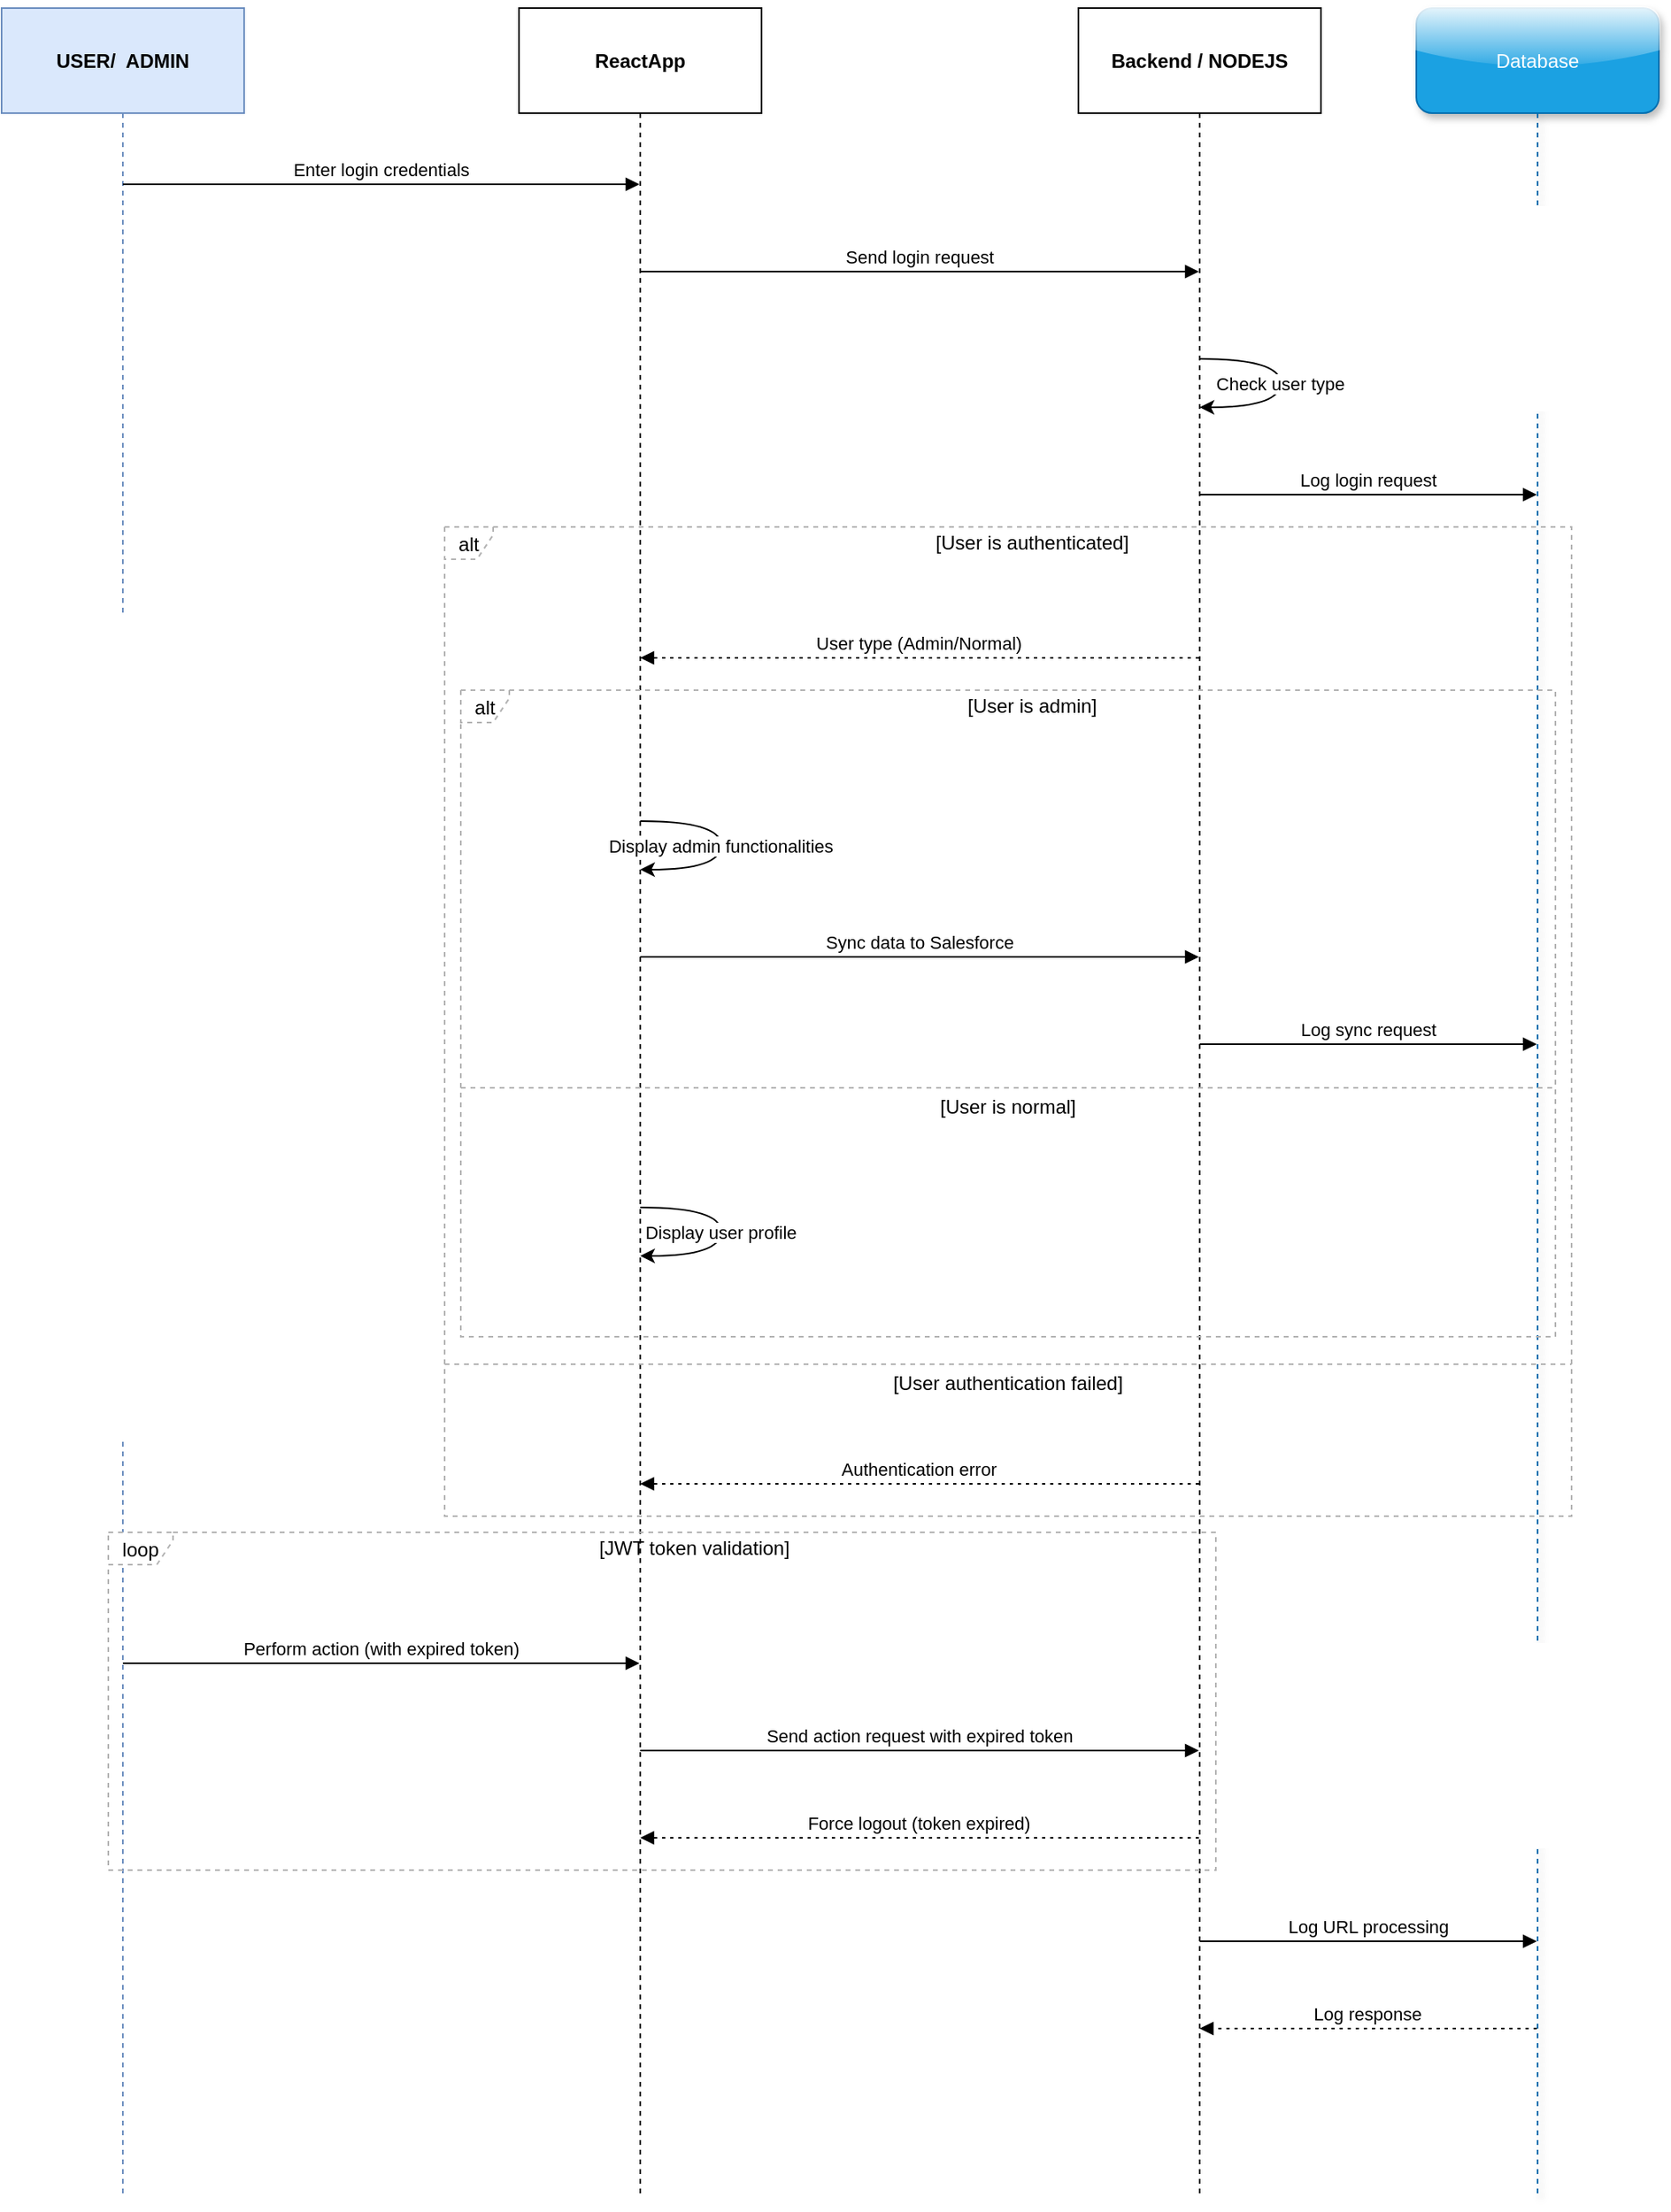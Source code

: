 <mxfile version="24.2.2" type="github">
  <diagram id="C5RBs43oDa-KdzZeNtuy" name="Page-1">
    <mxGraphModel dx="1434" dy="772" grid="1" gridSize="10" guides="1" tooltips="1" connect="1" arrows="1" fold="1" page="1" pageScale="1" pageWidth="827" pageHeight="1169" math="0" shadow="0">
      <root>
        <mxCell id="WIyWlLk6GJQsqaUBKTNV-0" />
        <mxCell id="WIyWlLk6GJQsqaUBKTNV-1" parent="WIyWlLk6GJQsqaUBKTNV-0" />
        <mxCell id="RDx9U8Zktr910mlL7_Or-270" value="USER/  ADMIN" style="shape=umlLifeline;perimeter=lifelinePerimeter;whiteSpace=wrap;container=1;dropTarget=0;collapsible=0;recursiveResize=0;outlineConnect=0;portConstraint=eastwest;newEdgeStyle={&quot;edgeStyle&quot;:&quot;elbowEdgeStyle&quot;,&quot;elbow&quot;:&quot;vertical&quot;,&quot;curved&quot;:0,&quot;rounded&quot;:0};size=65;fillColor=#dae8fc;strokeColor=#6c8ebf;fontStyle=1" vertex="1" parent="WIyWlLk6GJQsqaUBKTNV-1">
          <mxGeometry x="19" y="140" width="150" height="1355" as="geometry" />
        </mxCell>
        <mxCell id="RDx9U8Zktr910mlL7_Or-271" value="ReactApp" style="shape=umlLifeline;perimeter=lifelinePerimeter;whiteSpace=wrap;container=1;dropTarget=0;collapsible=0;recursiveResize=0;outlineConnect=0;portConstraint=eastwest;newEdgeStyle={&quot;edgeStyle&quot;:&quot;elbowEdgeStyle&quot;,&quot;elbow&quot;:&quot;vertical&quot;,&quot;curved&quot;:0,&quot;rounded&quot;:0};size=65;fontStyle=1" vertex="1" parent="WIyWlLk6GJQsqaUBKTNV-1">
          <mxGeometry x="339" y="140" width="150" height="1355" as="geometry" />
        </mxCell>
        <mxCell id="RDx9U8Zktr910mlL7_Or-272" value="Backend / NODEJS" style="shape=umlLifeline;perimeter=lifelinePerimeter;whiteSpace=wrap;container=1;dropTarget=0;collapsible=0;recursiveResize=0;outlineConnect=0;portConstraint=eastwest;newEdgeStyle={&quot;edgeStyle&quot;:&quot;elbowEdgeStyle&quot;,&quot;elbow&quot;:&quot;vertical&quot;,&quot;curved&quot;:0,&quot;rounded&quot;:0};size=65;fontStyle=1" vertex="1" parent="WIyWlLk6GJQsqaUBKTNV-1">
          <mxGeometry x="685" y="140" width="150" height="1355" as="geometry" />
        </mxCell>
        <mxCell id="RDx9U8Zktr910mlL7_Or-273" value="Database" style="shape=umlLifeline;perimeter=lifelinePerimeter;whiteSpace=wrap;container=1;dropTarget=0;collapsible=0;recursiveResize=0;outlineConnect=0;portConstraint=eastwest;newEdgeStyle={&quot;edgeStyle&quot;:&quot;elbowEdgeStyle&quot;,&quot;elbow&quot;:&quot;vertical&quot;,&quot;curved&quot;:0,&quot;rounded&quot;:0};size=65;fillColor=#1ba1e2;fontColor=#ffffff;strokeColor=#006EAF;rounded=1;glass=1;shadow=1;" vertex="1" parent="WIyWlLk6GJQsqaUBKTNV-1">
          <mxGeometry x="894" y="140" width="150" height="1355" as="geometry" />
        </mxCell>
        <mxCell id="RDx9U8Zktr910mlL7_Or-274" value="alt" style="shape=umlFrame;dashed=1;pointerEvents=0;dropTarget=0;strokeColor=#B3B3B3;height=20;width=30" vertex="1" parent="WIyWlLk6GJQsqaUBKTNV-1">
          <mxGeometry x="303" y="562" width="677" height="400" as="geometry" />
        </mxCell>
        <mxCell id="RDx9U8Zktr910mlL7_Or-275" value="[User is admin]" style="text;strokeColor=none;fillColor=none;align=center;verticalAlign=middle;whiteSpace=wrap;" vertex="1" parent="RDx9U8Zktr910mlL7_Or-274">
          <mxGeometry x="30" width="647" height="20" as="geometry" />
        </mxCell>
        <mxCell id="RDx9U8Zktr910mlL7_Or-276" value="[User is normal]" style="shape=line;dashed=1;whiteSpace=wrap;verticalAlign=top;labelPosition=center;verticalLabelPosition=middle;align=center;strokeColor=#B3B3B3;" vertex="1" parent="RDx9U8Zktr910mlL7_Or-274">
          <mxGeometry y="244" width="677" height="4" as="geometry" />
        </mxCell>
        <mxCell id="RDx9U8Zktr910mlL7_Or-277" value="alt" style="shape=umlFrame;dashed=1;pointerEvents=0;dropTarget=0;strokeColor=#B3B3B3;height=20;width=30" vertex="1" parent="WIyWlLk6GJQsqaUBKTNV-1">
          <mxGeometry x="293" y="461" width="697" height="612" as="geometry" />
        </mxCell>
        <mxCell id="RDx9U8Zktr910mlL7_Or-278" value="[User is authenticated]" style="text;strokeColor=none;fillColor=none;align=center;verticalAlign=middle;whiteSpace=wrap;" vertex="1" parent="RDx9U8Zktr910mlL7_Or-277">
          <mxGeometry x="30" width="667" height="20" as="geometry" />
        </mxCell>
        <mxCell id="RDx9U8Zktr910mlL7_Or-279" value="[User authentication failed]" style="shape=line;dashed=1;whiteSpace=wrap;verticalAlign=top;labelPosition=center;verticalLabelPosition=middle;align=center;strokeColor=#B3B3B3;" vertex="1" parent="RDx9U8Zktr910mlL7_Or-277">
          <mxGeometry y="516" width="697" height="4" as="geometry" />
        </mxCell>
        <mxCell id="RDx9U8Zktr910mlL7_Or-280" value="loop" style="shape=umlFrame;dashed=1;pointerEvents=0;dropTarget=0;strokeColor=#B3B3B3;height=20;width=40" vertex="1" parent="WIyWlLk6GJQsqaUBKTNV-1">
          <mxGeometry x="85" y="1083" width="685" height="209" as="geometry" />
        </mxCell>
        <mxCell id="RDx9U8Zktr910mlL7_Or-281" value="[JWT token validation]" style="text;strokeColor=none;fillColor=none;align=center;verticalAlign=middle;whiteSpace=wrap;" vertex="1" parent="RDx9U8Zktr910mlL7_Or-280">
          <mxGeometry x="40" width="645" height="20" as="geometry" />
        </mxCell>
        <mxCell id="RDx9U8Zktr910mlL7_Or-282" value="Enter login credentials" style="verticalAlign=bottom;endArrow=block;edgeStyle=elbowEdgeStyle;elbow=vertical;curved=0;rounded=0;" edge="1" parent="WIyWlLk6GJQsqaUBKTNV-1" source="RDx9U8Zktr910mlL7_Or-270" target="RDx9U8Zktr910mlL7_Or-271">
          <mxGeometry relative="1" as="geometry">
            <Array as="points">
              <mxPoint x="265" y="249" />
            </Array>
          </mxGeometry>
        </mxCell>
        <mxCell id="RDx9U8Zktr910mlL7_Or-283" value="Send login request" style="verticalAlign=bottom;endArrow=block;edgeStyle=elbowEdgeStyle;elbow=vertical;curved=0;rounded=0;" edge="1" parent="WIyWlLk6GJQsqaUBKTNV-1" source="RDx9U8Zktr910mlL7_Or-271" target="RDx9U8Zktr910mlL7_Or-272">
          <mxGeometry relative="1" as="geometry">
            <Array as="points">
              <mxPoint x="597" y="303" />
            </Array>
          </mxGeometry>
        </mxCell>
        <mxCell id="RDx9U8Zktr910mlL7_Or-284" value="Check user type" style="curved=1;rounded=0;" edge="1" parent="WIyWlLk6GJQsqaUBKTNV-1" source="RDx9U8Zktr910mlL7_Or-272" target="RDx9U8Zktr910mlL7_Or-272">
          <mxGeometry relative="1" as="geometry">
            <Array as="points">
              <mxPoint x="810" y="357" />
              <mxPoint x="810" y="387" />
            </Array>
          </mxGeometry>
        </mxCell>
        <mxCell id="RDx9U8Zktr910mlL7_Or-285" value="Log login request" style="verticalAlign=bottom;endArrow=block;edgeStyle=elbowEdgeStyle;elbow=vertical;curved=0;rounded=0;" edge="1" parent="WIyWlLk6GJQsqaUBKTNV-1" source="RDx9U8Zktr910mlL7_Or-272" target="RDx9U8Zktr910mlL7_Or-273">
          <mxGeometry relative="1" as="geometry">
            <Array as="points">
              <mxPoint x="875" y="441" />
            </Array>
          </mxGeometry>
        </mxCell>
        <mxCell id="RDx9U8Zktr910mlL7_Or-286" value="User type (Admin/Normal)" style="verticalAlign=bottom;endArrow=block;edgeStyle=elbowEdgeStyle;elbow=vertical;curved=0;rounded=0;dashed=1;dashPattern=2 3;" edge="1" parent="WIyWlLk6GJQsqaUBKTNV-1" source="RDx9U8Zktr910mlL7_Or-272" target="RDx9U8Zktr910mlL7_Or-271">
          <mxGeometry relative="1" as="geometry">
            <Array as="points">
              <mxPoint x="597" y="542" />
            </Array>
          </mxGeometry>
        </mxCell>
        <mxCell id="RDx9U8Zktr910mlL7_Or-287" value="Display admin functionalities" style="curved=1;rounded=0;" edge="1" parent="WIyWlLk6GJQsqaUBKTNV-1" source="RDx9U8Zktr910mlL7_Or-271" target="RDx9U8Zktr910mlL7_Or-271">
          <mxGeometry relative="1" as="geometry">
            <Array as="points">
              <mxPoint x="464" y="643" />
              <mxPoint x="464" y="673" />
            </Array>
          </mxGeometry>
        </mxCell>
        <mxCell id="RDx9U8Zktr910mlL7_Or-288" value="Sync data to Salesforce" style="verticalAlign=bottom;endArrow=block;edgeStyle=elbowEdgeStyle;elbow=vertical;curved=0;rounded=0;" edge="1" parent="WIyWlLk6GJQsqaUBKTNV-1" source="RDx9U8Zktr910mlL7_Or-271" target="RDx9U8Zktr910mlL7_Or-272">
          <mxGeometry relative="1" as="geometry">
            <Array as="points">
              <mxPoint x="597" y="727" />
            </Array>
          </mxGeometry>
        </mxCell>
        <mxCell id="RDx9U8Zktr910mlL7_Or-289" value="Log sync request" style="verticalAlign=bottom;endArrow=block;edgeStyle=elbowEdgeStyle;elbow=vertical;curved=0;rounded=0;" edge="1" parent="WIyWlLk6GJQsqaUBKTNV-1" source="RDx9U8Zktr910mlL7_Or-272" target="RDx9U8Zktr910mlL7_Or-273">
          <mxGeometry relative="1" as="geometry">
            <Array as="points">
              <mxPoint x="875" y="781" />
            </Array>
          </mxGeometry>
        </mxCell>
        <mxCell id="RDx9U8Zktr910mlL7_Or-290" value="Display user profile" style="curved=1;rounded=0;" edge="1" parent="WIyWlLk6GJQsqaUBKTNV-1" source="RDx9U8Zktr910mlL7_Or-271" target="RDx9U8Zktr910mlL7_Or-271">
          <mxGeometry relative="1" as="geometry">
            <Array as="points">
              <mxPoint x="464" y="882" />
              <mxPoint x="464" y="912" />
            </Array>
          </mxGeometry>
        </mxCell>
        <mxCell id="RDx9U8Zktr910mlL7_Or-291" value="Authentication error" style="verticalAlign=bottom;endArrow=block;edgeStyle=elbowEdgeStyle;elbow=vertical;curved=0;rounded=0;dashed=1;dashPattern=2 3;" edge="1" parent="WIyWlLk6GJQsqaUBKTNV-1" source="RDx9U8Zktr910mlL7_Or-272" target="RDx9U8Zktr910mlL7_Or-271">
          <mxGeometry relative="1" as="geometry">
            <Array as="points">
              <mxPoint x="597" y="1053" />
            </Array>
          </mxGeometry>
        </mxCell>
        <mxCell id="RDx9U8Zktr910mlL7_Or-292" value="Perform action (with expired token)" style="verticalAlign=bottom;endArrow=block;edgeStyle=elbowEdgeStyle;elbow=vertical;curved=0;rounded=0;" edge="1" parent="WIyWlLk6GJQsqaUBKTNV-1" source="RDx9U8Zktr910mlL7_Or-270" target="RDx9U8Zktr910mlL7_Or-271">
          <mxGeometry relative="1" as="geometry">
            <Array as="points">
              <mxPoint x="265" y="1164" />
            </Array>
          </mxGeometry>
        </mxCell>
        <mxCell id="RDx9U8Zktr910mlL7_Or-293" value="Send action request with expired token" style="verticalAlign=bottom;endArrow=block;edgeStyle=elbowEdgeStyle;elbow=vertical;curved=0;rounded=0;" edge="1" parent="WIyWlLk6GJQsqaUBKTNV-1" source="RDx9U8Zktr910mlL7_Or-271" target="RDx9U8Zktr910mlL7_Or-272">
          <mxGeometry relative="1" as="geometry">
            <Array as="points">
              <mxPoint x="597" y="1218" />
            </Array>
          </mxGeometry>
        </mxCell>
        <mxCell id="RDx9U8Zktr910mlL7_Or-294" value="Force logout (token expired)" style="verticalAlign=bottom;endArrow=block;edgeStyle=elbowEdgeStyle;elbow=vertical;curved=0;rounded=0;dashed=1;dashPattern=2 3;" edge="1" parent="WIyWlLk6GJQsqaUBKTNV-1" source="RDx9U8Zktr910mlL7_Or-272" target="RDx9U8Zktr910mlL7_Or-271">
          <mxGeometry relative="1" as="geometry">
            <Array as="points">
              <mxPoint x="597" y="1272" />
            </Array>
          </mxGeometry>
        </mxCell>
        <mxCell id="RDx9U8Zktr910mlL7_Or-295" value="Log URL processing" style="verticalAlign=bottom;endArrow=block;edgeStyle=elbowEdgeStyle;elbow=vertical;curved=0;rounded=0;" edge="1" parent="WIyWlLk6GJQsqaUBKTNV-1" source="RDx9U8Zktr910mlL7_Or-272" target="RDx9U8Zktr910mlL7_Or-273">
          <mxGeometry relative="1" as="geometry">
            <Array as="points">
              <mxPoint x="875" y="1336" />
            </Array>
          </mxGeometry>
        </mxCell>
        <mxCell id="RDx9U8Zktr910mlL7_Or-296" value="Log response" style="verticalAlign=bottom;endArrow=block;edgeStyle=elbowEdgeStyle;elbow=vertical;curved=0;rounded=0;dashed=1;dashPattern=2 3;" edge="1" parent="WIyWlLk6GJQsqaUBKTNV-1" source="RDx9U8Zktr910mlL7_Or-273" target="RDx9U8Zktr910mlL7_Or-272">
          <mxGeometry relative="1" as="geometry">
            <Array as="points">
              <mxPoint x="875" y="1390" />
            </Array>
          </mxGeometry>
        </mxCell>
      </root>
    </mxGraphModel>
  </diagram>
</mxfile>
